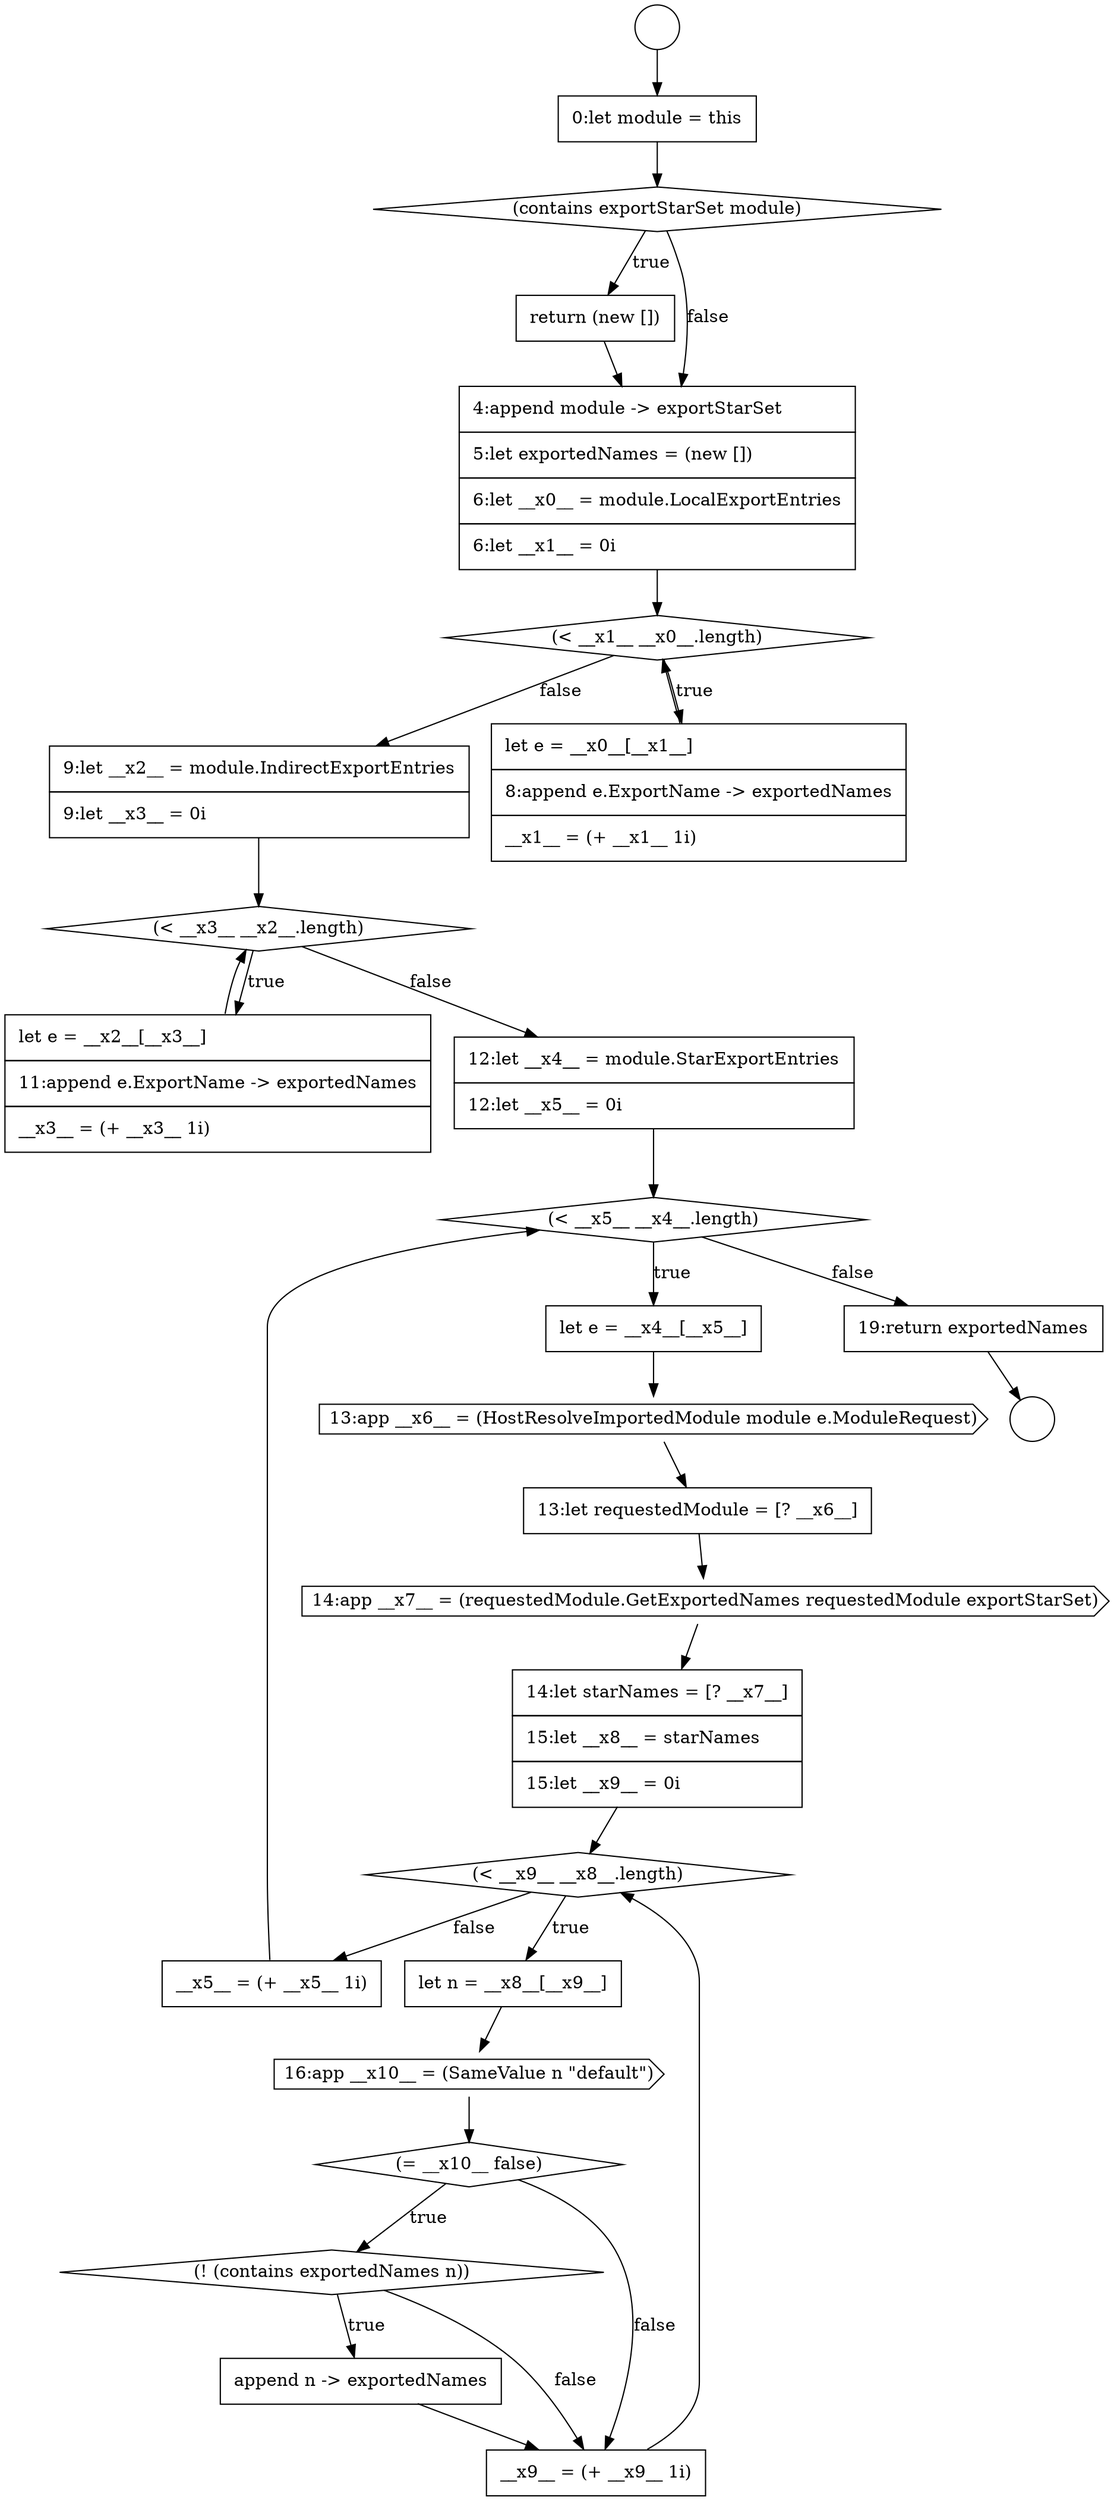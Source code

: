 digraph {
  node9356 [shape=none, margin=0, label=<<font color="black">
    <table border="0" cellborder="1" cellspacing="0" cellpadding="10">
      <tr><td align="left">9:let __x2__ = module.IndirectExportEntries</td></tr>
      <tr><td align="left">9:let __x3__ = 0i</td></tr>
    </table>
  </font>> color="black" fillcolor="white" style=filled]
  node9360 [shape=diamond, label=<<font color="black">(&lt; __x5__ __x4__.length)</font>> color="black" fillcolor="white" style=filled]
  node9362 [shape=cds, label=<<font color="black">13:app __x6__ = (HostResolveImportedModule module e.ModuleRequest)</font>> color="black" fillcolor="white" style=filled]
  node9355 [shape=none, margin=0, label=<<font color="black">
    <table border="0" cellborder="1" cellspacing="0" cellpadding="10">
      <tr><td align="left">let e = __x0__[__x1__]</td></tr>
      <tr><td align="left">8:append e.ExportName -&gt; exportedNames</td></tr>
      <tr><td align="left">__x1__ = (+ __x1__ 1i)</td></tr>
    </table>
  </font>> color="black" fillcolor="white" style=filled]
  node9352 [shape=none, margin=0, label=<<font color="black">
    <table border="0" cellborder="1" cellspacing="0" cellpadding="10">
      <tr><td align="left">return (new [])</td></tr>
    </table>
  </font>> color="black" fillcolor="white" style=filled]
  node9354 [shape=diamond, label=<<font color="black">(&lt; __x1__ __x0__.length)</font>> color="black" fillcolor="white" style=filled]
  node9349 [shape=circle label=" " color="black" fillcolor="white" style=filled]
  node9358 [shape=none, margin=0, label=<<font color="black">
    <table border="0" cellborder="1" cellspacing="0" cellpadding="10">
      <tr><td align="left">let e = __x2__[__x3__]</td></tr>
      <tr><td align="left">11:append e.ExportName -&gt; exportedNames</td></tr>
      <tr><td align="left">__x3__ = (+ __x3__ 1i)</td></tr>
    </table>
  </font>> color="black" fillcolor="white" style=filled]
  node9350 [shape=none, margin=0, label=<<font color="black">
    <table border="0" cellborder="1" cellspacing="0" cellpadding="10">
      <tr><td align="left">0:let module = this</td></tr>
    </table>
  </font>> color="black" fillcolor="white" style=filled]
  node9361 [shape=none, margin=0, label=<<font color="black">
    <table border="0" cellborder="1" cellspacing="0" cellpadding="10">
      <tr><td align="left">let e = __x4__[__x5__]</td></tr>
    </table>
  </font>> color="black" fillcolor="white" style=filled]
  node9364 [shape=cds, label=<<font color="black">14:app __x7__ = (requestedModule.GetExportedNames requestedModule exportStarSet)</font>> color="black" fillcolor="white" style=filled]
  node9373 [shape=none, margin=0, label=<<font color="black">
    <table border="0" cellborder="1" cellspacing="0" cellpadding="10">
      <tr><td align="left">__x5__ = (+ __x5__ 1i)</td></tr>
    </table>
  </font>> color="black" fillcolor="white" style=filled]
  node9351 [shape=diamond, label=<<font color="black">(contains exportStarSet module)</font>> color="black" fillcolor="white" style=filled]
  node9369 [shape=diamond, label=<<font color="black">(= __x10__ false)</font>> color="black" fillcolor="white" style=filled]
  node9368 [shape=cds, label=<<font color="black">16:app __x10__ = (SameValue n &quot;default&quot;)</font>> color="black" fillcolor="white" style=filled]
  node9348 [shape=circle label=" " color="black" fillcolor="white" style=filled]
  node9372 [shape=none, margin=0, label=<<font color="black">
    <table border="0" cellborder="1" cellspacing="0" cellpadding="10">
      <tr><td align="left">__x9__ = (+ __x9__ 1i)</td></tr>
    </table>
  </font>> color="black" fillcolor="white" style=filled]
  node9365 [shape=none, margin=0, label=<<font color="black">
    <table border="0" cellborder="1" cellspacing="0" cellpadding="10">
      <tr><td align="left">14:let starNames = [? __x7__]</td></tr>
      <tr><td align="left">15:let __x8__ = starNames</td></tr>
      <tr><td align="left">15:let __x9__ = 0i</td></tr>
    </table>
  </font>> color="black" fillcolor="white" style=filled]
  node9359 [shape=none, margin=0, label=<<font color="black">
    <table border="0" cellborder="1" cellspacing="0" cellpadding="10">
      <tr><td align="left">12:let __x4__ = module.StarExportEntries</td></tr>
      <tr><td align="left">12:let __x5__ = 0i</td></tr>
    </table>
  </font>> color="black" fillcolor="white" style=filled]
  node9371 [shape=none, margin=0, label=<<font color="black">
    <table border="0" cellborder="1" cellspacing="0" cellpadding="10">
      <tr><td align="left">append n -&gt; exportedNames</td></tr>
    </table>
  </font>> color="black" fillcolor="white" style=filled]
  node9366 [shape=diamond, label=<<font color="black">(&lt; __x9__ __x8__.length)</font>> color="black" fillcolor="white" style=filled]
  node9353 [shape=none, margin=0, label=<<font color="black">
    <table border="0" cellborder="1" cellspacing="0" cellpadding="10">
      <tr><td align="left">4:append module -&gt; exportStarSet</td></tr>
      <tr><td align="left">5:let exportedNames = (new [])</td></tr>
      <tr><td align="left">6:let __x0__ = module.LocalExportEntries</td></tr>
      <tr><td align="left">6:let __x1__ = 0i</td></tr>
    </table>
  </font>> color="black" fillcolor="white" style=filled]
  node9363 [shape=none, margin=0, label=<<font color="black">
    <table border="0" cellborder="1" cellspacing="0" cellpadding="10">
      <tr><td align="left">13:let requestedModule = [? __x6__]</td></tr>
    </table>
  </font>> color="black" fillcolor="white" style=filled]
  node9374 [shape=none, margin=0, label=<<font color="black">
    <table border="0" cellborder="1" cellspacing="0" cellpadding="10">
      <tr><td align="left">19:return exportedNames</td></tr>
    </table>
  </font>> color="black" fillcolor="white" style=filled]
  node9357 [shape=diamond, label=<<font color="black">(&lt; __x3__ __x2__.length)</font>> color="black" fillcolor="white" style=filled]
  node9367 [shape=none, margin=0, label=<<font color="black">
    <table border="0" cellborder="1" cellspacing="0" cellpadding="10">
      <tr><td align="left">let n = __x8__[__x9__]</td></tr>
    </table>
  </font>> color="black" fillcolor="white" style=filled]
  node9370 [shape=diamond, label=<<font color="black">(! (contains exportedNames n))</font>> color="black" fillcolor="white" style=filled]
  node9366 -> node9367 [label=<<font color="black">true</font>> color="black"]
  node9366 -> node9373 [label=<<font color="black">false</font>> color="black"]
  node9362 -> node9363 [ color="black"]
  node9355 -> node9354 [ color="black"]
  node9373 -> node9360 [ color="black"]
  node9369 -> node9370 [label=<<font color="black">true</font>> color="black"]
  node9369 -> node9372 [label=<<font color="black">false</font>> color="black"]
  node9371 -> node9372 [ color="black"]
  node9348 -> node9350 [ color="black"]
  node9356 -> node9357 [ color="black"]
  node9364 -> node9365 [ color="black"]
  node9363 -> node9364 [ color="black"]
  node9352 -> node9353 [ color="black"]
  node9358 -> node9357 [ color="black"]
  node9354 -> node9355 [label=<<font color="black">true</font>> color="black"]
  node9354 -> node9356 [label=<<font color="black">false</font>> color="black"]
  node9351 -> node9352 [label=<<font color="black">true</font>> color="black"]
  node9351 -> node9353 [label=<<font color="black">false</font>> color="black"]
  node9365 -> node9366 [ color="black"]
  node9353 -> node9354 [ color="black"]
  node9360 -> node9361 [label=<<font color="black">true</font>> color="black"]
  node9360 -> node9374 [label=<<font color="black">false</font>> color="black"]
  node9372 -> node9366 [ color="black"]
  node9370 -> node9371 [label=<<font color="black">true</font>> color="black"]
  node9370 -> node9372 [label=<<font color="black">false</font>> color="black"]
  node9368 -> node9369 [ color="black"]
  node9350 -> node9351 [ color="black"]
  node9357 -> node9358 [label=<<font color="black">true</font>> color="black"]
  node9357 -> node9359 [label=<<font color="black">false</font>> color="black"]
  node9374 -> node9349 [ color="black"]
  node9367 -> node9368 [ color="black"]
  node9361 -> node9362 [ color="black"]
  node9359 -> node9360 [ color="black"]
}

